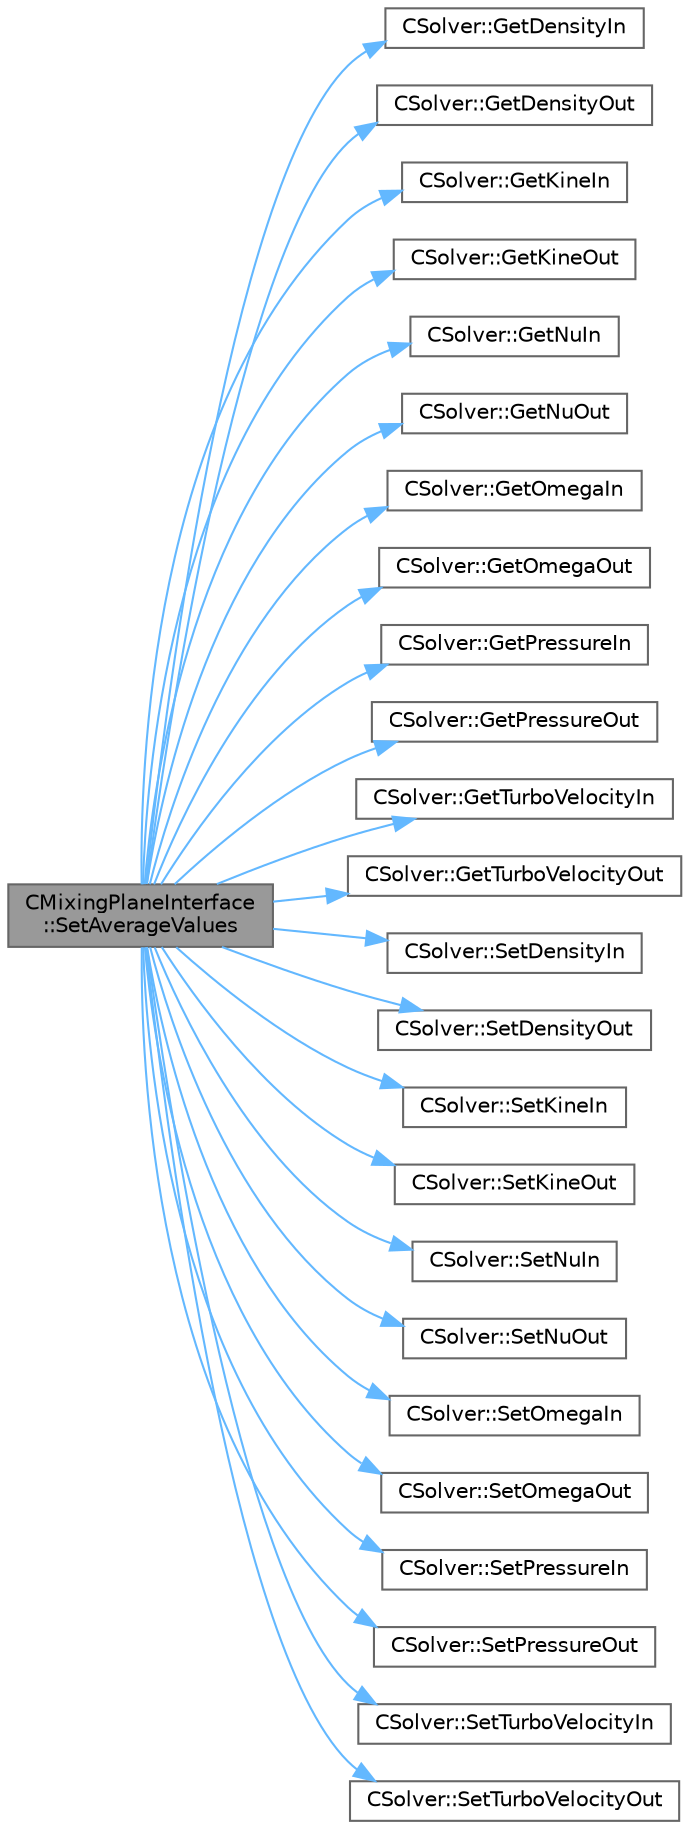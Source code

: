 digraph "CMixingPlaneInterface::SetAverageValues"
{
 // LATEX_PDF_SIZE
  bgcolor="transparent";
  edge [fontname=Helvetica,fontsize=10,labelfontname=Helvetica,labelfontsize=10];
  node [fontname=Helvetica,fontsize=10,shape=box,height=0.2,width=0.4];
  rankdir="LR";
  Node1 [id="Node000001",label="CMixingPlaneInterface\l::SetAverageValues",height=0.2,width=0.4,color="gray40", fillcolor="grey60", style="filled", fontcolor="black",tooltip="Store all the turboperformance in the solver in ZONE_0."];
  Node1 -> Node2 [id="edge1_Node000001_Node000002",color="steelblue1",style="solid",tooltip=" "];
  Node2 [id="Node000002",label="CSolver::GetDensityIn",height=0.2,width=0.4,color="grey40", fillcolor="white", style="filled",URL="$classCSolver.html#ac2985f986f36b7a97a1dfed3114cf8e1",tooltip="A virtual member."];
  Node1 -> Node3 [id="edge2_Node000001_Node000003",color="steelblue1",style="solid",tooltip=" "];
  Node3 [id="Node000003",label="CSolver::GetDensityOut",height=0.2,width=0.4,color="grey40", fillcolor="white", style="filled",URL="$classCSolver.html#a5233b6b78a77884bd910935085858ab0",tooltip="A virtual member."];
  Node1 -> Node4 [id="edge3_Node000001_Node000004",color="steelblue1",style="solid",tooltip=" "];
  Node4 [id="Node000004",label="CSolver::GetKineIn",height=0.2,width=0.4,color="grey40", fillcolor="white", style="filled",URL="$classCSolver.html#a482dcf8abe2300efe6bf147e33e8b06a",tooltip="A virtual member."];
  Node1 -> Node5 [id="edge4_Node000001_Node000005",color="steelblue1",style="solid",tooltip=" "];
  Node5 [id="Node000005",label="CSolver::GetKineOut",height=0.2,width=0.4,color="grey40", fillcolor="white", style="filled",URL="$classCSolver.html#a10209ec58848c33212a561252291f8ab",tooltip="A virtual member."];
  Node1 -> Node6 [id="edge5_Node000001_Node000006",color="steelblue1",style="solid",tooltip=" "];
  Node6 [id="Node000006",label="CSolver::GetNuIn",height=0.2,width=0.4,color="grey40", fillcolor="white", style="filled",URL="$classCSolver.html#a7ee34100b42122a2eaa5f4bf037ff3c9",tooltip="A virtual member."];
  Node1 -> Node7 [id="edge6_Node000001_Node000007",color="steelblue1",style="solid",tooltip=" "];
  Node7 [id="Node000007",label="CSolver::GetNuOut",height=0.2,width=0.4,color="grey40", fillcolor="white", style="filled",URL="$classCSolver.html#ae612d81c9882fdb53886238255a2a835",tooltip="A virtual member."];
  Node1 -> Node8 [id="edge7_Node000001_Node000008",color="steelblue1",style="solid",tooltip=" "];
  Node8 [id="Node000008",label="CSolver::GetOmegaIn",height=0.2,width=0.4,color="grey40", fillcolor="white", style="filled",URL="$classCSolver.html#a3c4c512294232e4b00a694bfcbdec5cc",tooltip="A virtual member."];
  Node1 -> Node9 [id="edge8_Node000001_Node000009",color="steelblue1",style="solid",tooltip=" "];
  Node9 [id="Node000009",label="CSolver::GetOmegaOut",height=0.2,width=0.4,color="grey40", fillcolor="white", style="filled",URL="$classCSolver.html#a271008bca48aafb8fd78d73a1803a22e",tooltip="A virtual member."];
  Node1 -> Node10 [id="edge9_Node000001_Node000010",color="steelblue1",style="solid",tooltip=" "];
  Node10 [id="Node000010",label="CSolver::GetPressureIn",height=0.2,width=0.4,color="grey40", fillcolor="white", style="filled",URL="$classCSolver.html#ae94b8bcc362f93def534cbd28918bd1e",tooltip="A virtual member."];
  Node1 -> Node11 [id="edge10_Node000001_Node000011",color="steelblue1",style="solid",tooltip=" "];
  Node11 [id="Node000011",label="CSolver::GetPressureOut",height=0.2,width=0.4,color="grey40", fillcolor="white", style="filled",URL="$classCSolver.html#a40a16ab7c8c610cce22adf6b71a4f1b0",tooltip="A virtual member."];
  Node1 -> Node12 [id="edge11_Node000001_Node000012",color="steelblue1",style="solid",tooltip=" "];
  Node12 [id="Node000012",label="CSolver::GetTurboVelocityIn",height=0.2,width=0.4,color="grey40", fillcolor="white", style="filled",URL="$classCSolver.html#a90847cbafec64b1409885814d89f0181",tooltip="A virtual member."];
  Node1 -> Node13 [id="edge12_Node000001_Node000013",color="steelblue1",style="solid",tooltip=" "];
  Node13 [id="Node000013",label="CSolver::GetTurboVelocityOut",height=0.2,width=0.4,color="grey40", fillcolor="white", style="filled",URL="$classCSolver.html#a91e3d6af5009389eaad6264599d7d84d",tooltip="A virtual member."];
  Node1 -> Node14 [id="edge13_Node000001_Node000014",color="steelblue1",style="solid",tooltip=" "];
  Node14 [id="Node000014",label="CSolver::SetDensityIn",height=0.2,width=0.4,color="grey40", fillcolor="white", style="filled",URL="$classCSolver.html#a25705c51c421faf264f1a27e28bf4c62",tooltip="A virtual member."];
  Node1 -> Node15 [id="edge14_Node000001_Node000015",color="steelblue1",style="solid",tooltip=" "];
  Node15 [id="Node000015",label="CSolver::SetDensityOut",height=0.2,width=0.4,color="grey40", fillcolor="white", style="filled",URL="$classCSolver.html#aadc14c826eedf8e2f4a44214847d1f56",tooltip="A virtual member."];
  Node1 -> Node16 [id="edge15_Node000001_Node000016",color="steelblue1",style="solid",tooltip=" "];
  Node16 [id="Node000016",label="CSolver::SetKineIn",height=0.2,width=0.4,color="grey40", fillcolor="white", style="filled",URL="$classCSolver.html#af4ff5f14c8ff3f197d4ce49e3f59e9bd",tooltip="A virtual member."];
  Node1 -> Node17 [id="edge16_Node000001_Node000017",color="steelblue1",style="solid",tooltip=" "];
  Node17 [id="Node000017",label="CSolver::SetKineOut",height=0.2,width=0.4,color="grey40", fillcolor="white", style="filled",URL="$classCSolver.html#af4f9268da2f7265c9718be124f167322",tooltip="A virtual member."];
  Node1 -> Node18 [id="edge17_Node000001_Node000018",color="steelblue1",style="solid",tooltip=" "];
  Node18 [id="Node000018",label="CSolver::SetNuIn",height=0.2,width=0.4,color="grey40", fillcolor="white", style="filled",URL="$classCSolver.html#a4ba9fdf1f1589e4b779c0e1a3124fbd8",tooltip="A virtual member."];
  Node1 -> Node19 [id="edge18_Node000001_Node000019",color="steelblue1",style="solid",tooltip=" "];
  Node19 [id="Node000019",label="CSolver::SetNuOut",height=0.2,width=0.4,color="grey40", fillcolor="white", style="filled",URL="$classCSolver.html#a0a2359eea008824af68b79cf4e737b95",tooltip="A virtual member."];
  Node1 -> Node20 [id="edge19_Node000001_Node000020",color="steelblue1",style="solid",tooltip=" "];
  Node20 [id="Node000020",label="CSolver::SetOmegaIn",height=0.2,width=0.4,color="grey40", fillcolor="white", style="filled",URL="$classCSolver.html#a12e3b7597bd19497185d0713ad5439bb",tooltip="A virtual member."];
  Node1 -> Node21 [id="edge20_Node000001_Node000021",color="steelblue1",style="solid",tooltip=" "];
  Node21 [id="Node000021",label="CSolver::SetOmegaOut",height=0.2,width=0.4,color="grey40", fillcolor="white", style="filled",URL="$classCSolver.html#ae879dbd1705ccdd61b2caba5f6edf2c9",tooltip="A virtual member."];
  Node1 -> Node22 [id="edge21_Node000001_Node000022",color="steelblue1",style="solid",tooltip=" "];
  Node22 [id="Node000022",label="CSolver::SetPressureIn",height=0.2,width=0.4,color="grey40", fillcolor="white", style="filled",URL="$classCSolver.html#a5f2736a9afab6ac74145dfff3c6217dd",tooltip="A virtual member."];
  Node1 -> Node23 [id="edge22_Node000001_Node000023",color="steelblue1",style="solid",tooltip=" "];
  Node23 [id="Node000023",label="CSolver::SetPressureOut",height=0.2,width=0.4,color="grey40", fillcolor="white", style="filled",URL="$classCSolver.html#ad5655944b816c11daf3972f6d2e0138c",tooltip="A virtual member."];
  Node1 -> Node24 [id="edge23_Node000001_Node000024",color="steelblue1",style="solid",tooltip=" "];
  Node24 [id="Node000024",label="CSolver::SetTurboVelocityIn",height=0.2,width=0.4,color="grey40", fillcolor="white", style="filled",URL="$classCSolver.html#ae9d68b15d9520912117e03958fc1cd69",tooltip="A virtual member."];
  Node1 -> Node25 [id="edge24_Node000001_Node000025",color="steelblue1",style="solid",tooltip=" "];
  Node25 [id="Node000025",label="CSolver::SetTurboVelocityOut",height=0.2,width=0.4,color="grey40", fillcolor="white", style="filled",URL="$classCSolver.html#ac74d55ec0d7d3952ee0eee3b83ea6e77",tooltip="A virtual member."];
}
